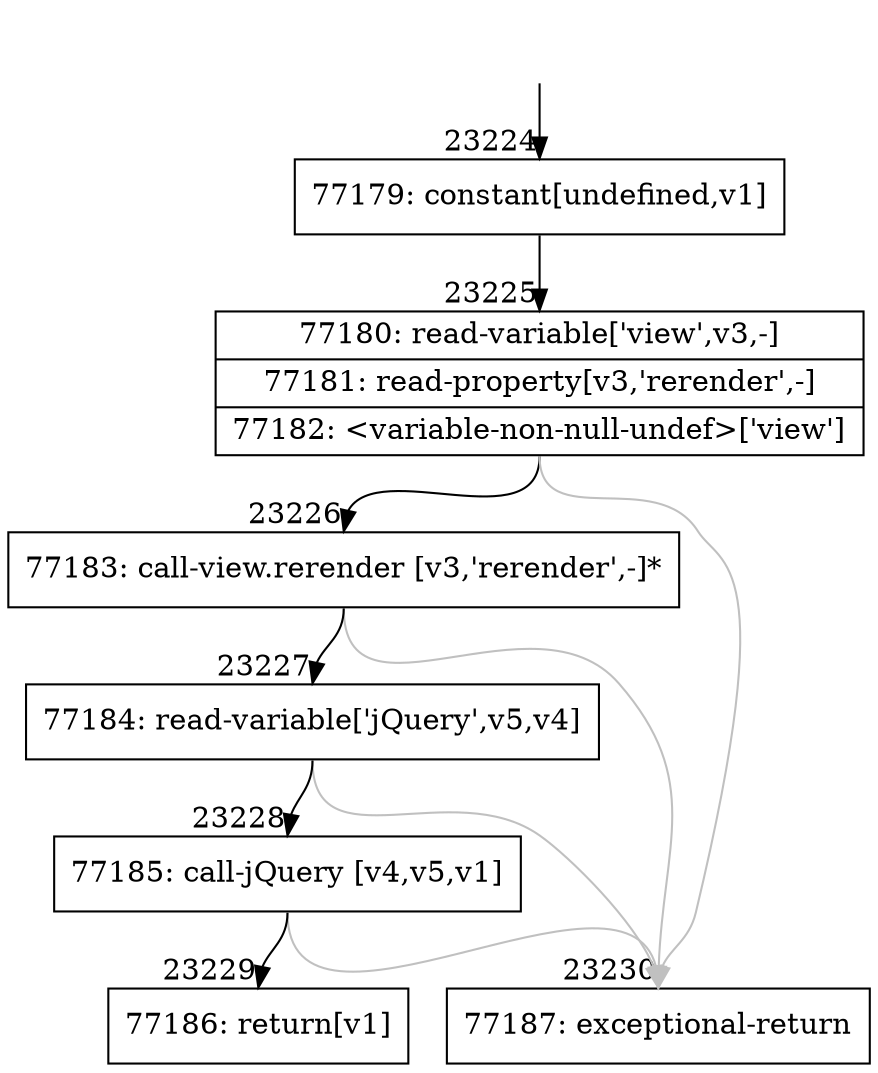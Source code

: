 digraph {
rankdir="TD"
BB_entry2027[shape=none,label=""];
BB_entry2027 -> BB23224 [tailport=s, headport=n, headlabel="    23224"]
BB23224 [shape=record label="{77179: constant[undefined,v1]}" ] 
BB23224 -> BB23225 [tailport=s, headport=n, headlabel="      23225"]
BB23225 [shape=record label="{77180: read-variable['view',v3,-]|77181: read-property[v3,'rerender',-]|77182: \<variable-non-null-undef\>['view']}" ] 
BB23225 -> BB23226 [tailport=s, headport=n, headlabel="      23226"]
BB23225 -> BB23230 [tailport=s, headport=n, color=gray, headlabel="      23230"]
BB23226 [shape=record label="{77183: call-view.rerender [v3,'rerender',-]*}" ] 
BB23226 -> BB23227 [tailport=s, headport=n, headlabel="      23227"]
BB23226 -> BB23230 [tailport=s, headport=n, color=gray]
BB23227 [shape=record label="{77184: read-variable['jQuery',v5,v4]}" ] 
BB23227 -> BB23228 [tailport=s, headport=n, headlabel="      23228"]
BB23227 -> BB23230 [tailport=s, headport=n, color=gray]
BB23228 [shape=record label="{77185: call-jQuery [v4,v5,v1]}" ] 
BB23228 -> BB23229 [tailport=s, headport=n, headlabel="      23229"]
BB23228 -> BB23230 [tailport=s, headport=n, color=gray]
BB23229 [shape=record label="{77186: return[v1]}" ] 
BB23230 [shape=record label="{77187: exceptional-return}" ] 
//#$~ 43322
}
